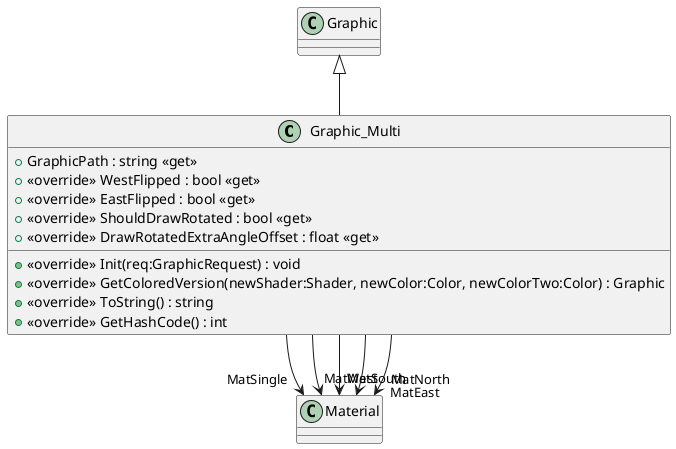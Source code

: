 @startuml
class Graphic_Multi {
    + GraphicPath : string <<get>>
    + <<override>> WestFlipped : bool <<get>>
    + <<override>> EastFlipped : bool <<get>>
    + <<override>> ShouldDrawRotated : bool <<get>>
    + <<override>> DrawRotatedExtraAngleOffset : float <<get>>
    + <<override>> Init(req:GraphicRequest) : void
    + <<override>> GetColoredVersion(newShader:Shader, newColor:Color, newColorTwo:Color) : Graphic
    + <<override>> ToString() : string
    + <<override>> GetHashCode() : int
}
Graphic <|-- Graphic_Multi
Graphic_Multi --> "MatSingle" Material
Graphic_Multi --> "MatWest" Material
Graphic_Multi --> "MatSouth" Material
Graphic_Multi --> "MatEast" Material
Graphic_Multi --> "MatNorth" Material
@enduml
